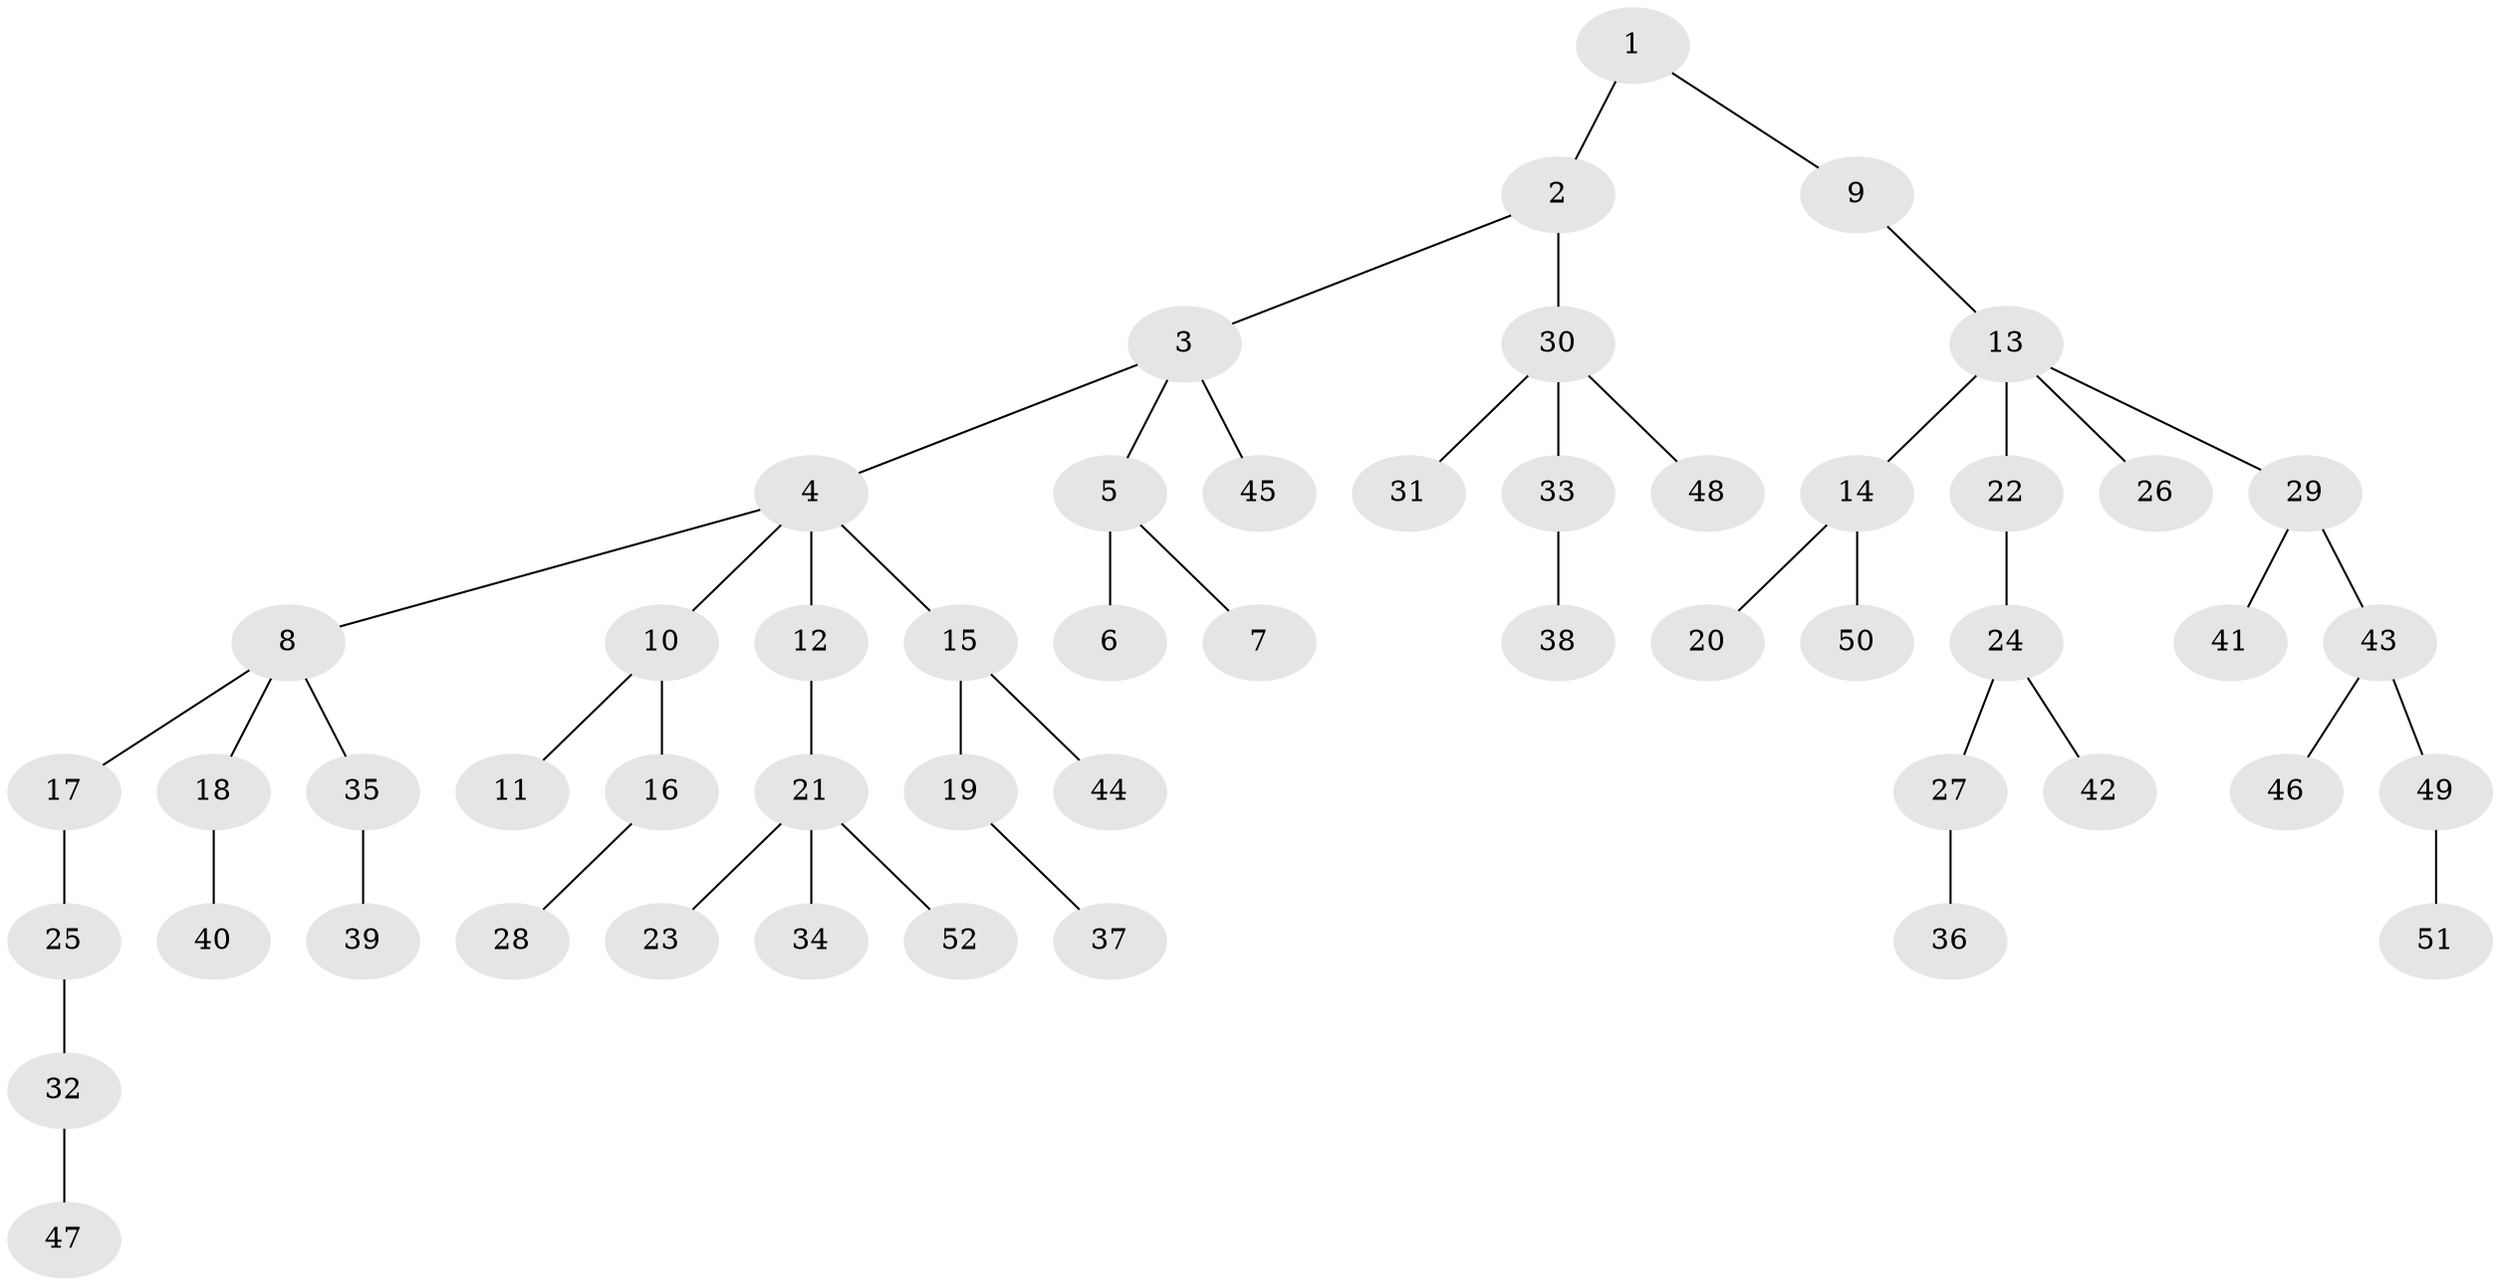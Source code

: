 // original degree distribution, {3: 0.0958904109589041, 4: 0.0821917808219178, 5: 0.0410958904109589, 6: 0.0273972602739726, 2: 0.2328767123287671, 1: 0.5205479452054794}
// Generated by graph-tools (version 1.1) at 2025/51/03/04/25 22:51:55]
// undirected, 52 vertices, 51 edges
graph export_dot {
  node [color=gray90,style=filled];
  1;
  2;
  3;
  4;
  5;
  6;
  7;
  8;
  9;
  10;
  11;
  12;
  13;
  14;
  15;
  16;
  17;
  18;
  19;
  20;
  21;
  22;
  23;
  24;
  25;
  26;
  27;
  28;
  29;
  30;
  31;
  32;
  33;
  34;
  35;
  36;
  37;
  38;
  39;
  40;
  41;
  42;
  43;
  44;
  45;
  46;
  47;
  48;
  49;
  50;
  51;
  52;
  1 -- 2 [weight=1.0];
  1 -- 9 [weight=1.0];
  2 -- 3 [weight=1.0];
  2 -- 30 [weight=1.0];
  3 -- 4 [weight=1.0];
  3 -- 5 [weight=1.0];
  3 -- 45 [weight=1.0];
  4 -- 8 [weight=1.0];
  4 -- 10 [weight=1.0];
  4 -- 12 [weight=1.0];
  4 -- 15 [weight=1.0];
  5 -- 6 [weight=1.0];
  5 -- 7 [weight=1.0];
  8 -- 17 [weight=1.0];
  8 -- 18 [weight=1.0];
  8 -- 35 [weight=1.0];
  9 -- 13 [weight=1.0];
  10 -- 11 [weight=1.0];
  10 -- 16 [weight=1.0];
  12 -- 21 [weight=1.0];
  13 -- 14 [weight=1.0];
  13 -- 22 [weight=1.0];
  13 -- 26 [weight=1.0];
  13 -- 29 [weight=1.0];
  14 -- 20 [weight=1.0];
  14 -- 50 [weight=1.0];
  15 -- 19 [weight=1.0];
  15 -- 44 [weight=1.0];
  16 -- 28 [weight=1.0];
  17 -- 25 [weight=1.0];
  18 -- 40 [weight=1.0];
  19 -- 37 [weight=1.0];
  21 -- 23 [weight=1.0];
  21 -- 34 [weight=1.0];
  21 -- 52 [weight=1.0];
  22 -- 24 [weight=1.0];
  24 -- 27 [weight=1.0];
  24 -- 42 [weight=1.0];
  25 -- 32 [weight=1.0];
  27 -- 36 [weight=1.0];
  29 -- 41 [weight=1.0];
  29 -- 43 [weight=1.0];
  30 -- 31 [weight=1.0];
  30 -- 33 [weight=1.0];
  30 -- 48 [weight=1.0];
  32 -- 47 [weight=1.0];
  33 -- 38 [weight=1.0];
  35 -- 39 [weight=1.0];
  43 -- 46 [weight=1.0];
  43 -- 49 [weight=1.0];
  49 -- 51 [weight=1.0];
}
